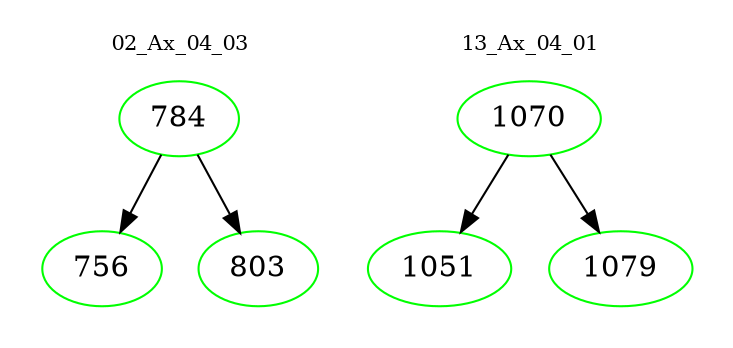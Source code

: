 digraph{
subgraph cluster_0 {
color = white
label = "02_Ax_04_03";
fontsize=10;
T0_784 [label="784", color="green"]
T0_784 -> T0_756 [color="black"]
T0_756 [label="756", color="green"]
T0_784 -> T0_803 [color="black"]
T0_803 [label="803", color="green"]
}
subgraph cluster_1 {
color = white
label = "13_Ax_04_01";
fontsize=10;
T1_1070 [label="1070", color="green"]
T1_1070 -> T1_1051 [color="black"]
T1_1051 [label="1051", color="green"]
T1_1070 -> T1_1079 [color="black"]
T1_1079 [label="1079", color="green"]
}
}
